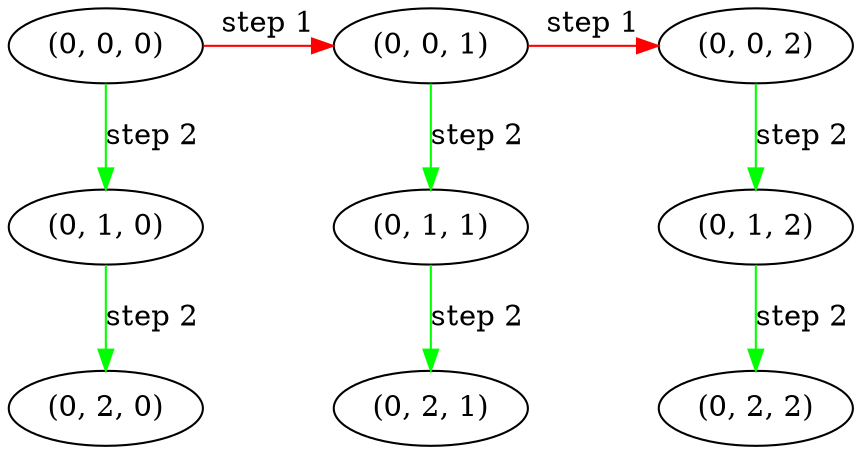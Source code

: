 digraph{ 

        n1[label = "(0, 0, 0)"];
        n2[label = "(0, 0, 1)"];
        n3[label = "(0, 0, 2)"];
        n4[label = "(0, 1, 0)"];
        n5[label = "(0, 1, 1)"];
        n6[label = "(0, 1, 2)"];
        n7[label = "(0, 2, 0)"];
        n8[label = "(0, 2, 1)"];
        n9[label = "(0, 2, 2)"];

        {rank = same; n1, n2, n3};
        {rank = same; n4, n5, n6};
        {rank = same; n7, n8, n9};
        edge[color = red, label = "step 1"];
        n1 -> n2 -> n3;

        edge[color = green, label = "step 2"];
        n1 -> n4 -> n7;
        n2 -> n5 -> n8;
        n3 -> n6 -> n9;

}